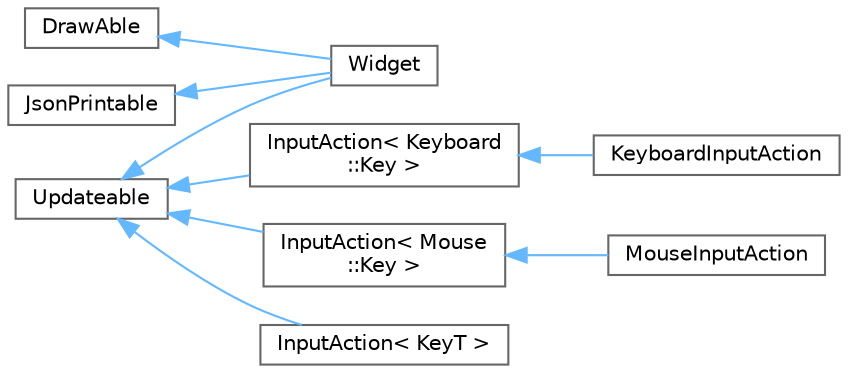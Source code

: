 digraph "Graphical Class Hierarchy"
{
 // LATEX_PDF_SIZE
  bgcolor="transparent";
  edge [fontname=Helvetica,fontsize=10,labelfontname=Helvetica,labelfontsize=10];
  node [fontname=Helvetica,fontsize=10,shape=box,height=0.2,width=0.4];
  rankdir="LR";
  Node0 [id="Node000000",label="DrawAble",height=0.2,width=0.4,color="grey40", fillcolor="white", style="filled",URL="$class_draw_able.html",tooltip=" "];
  Node0 -> Node1 [id="edge1_Node000000_Node000001",dir="back",color="steelblue1",style="solid",tooltip=" "];
  Node1 [id="Node000001",label="Widget",height=0.2,width=0.4,color="grey40", fillcolor="white", style="filled",URL="$class_widget.html",tooltip=" "];
  Node2 [id="Node000002",label="JsonPrintable",height=0.2,width=0.4,color="grey40", fillcolor="white", style="filled",URL="$class_json_printable.html",tooltip=" "];
  Node2 -> Node1 [id="edge2_Node000002_Node000001",dir="back",color="steelblue1",style="solid",tooltip=" "];
  Node3 [id="Node000003",label="Updateable",height=0.2,width=0.4,color="grey40", fillcolor="white", style="filled",URL="$class_updateable.html",tooltip=" "];
  Node3 -> Node4 [id="edge3_Node000003_Node000004",dir="back",color="steelblue1",style="solid",tooltip=" "];
  Node4 [id="Node000004",label="InputAction\< Keyboard\l::Key \>",height=0.2,width=0.4,color="grey40", fillcolor="white", style="filled",URL="$class_input_action.html",tooltip=" "];
  Node4 -> Node5 [id="edge4_Node000004_Node000005",dir="back",color="steelblue1",style="solid",tooltip=" "];
  Node5 [id="Node000005",label="KeyboardInputAction",height=0.2,width=0.4,color="grey40", fillcolor="white", style="filled",URL="$class_keyboard_input_action.html",tooltip=" "];
  Node3 -> Node6 [id="edge5_Node000003_Node000006",dir="back",color="steelblue1",style="solid",tooltip=" "];
  Node6 [id="Node000006",label="InputAction\< Mouse\l::Key \>",height=0.2,width=0.4,color="grey40", fillcolor="white", style="filled",URL="$class_input_action.html",tooltip=" "];
  Node6 -> Node7 [id="edge6_Node000006_Node000007",dir="back",color="steelblue1",style="solid",tooltip=" "];
  Node7 [id="Node000007",label="MouseInputAction",height=0.2,width=0.4,color="grey40", fillcolor="white", style="filled",URL="$class_mouse_input_action.html",tooltip=" "];
  Node3 -> Node8 [id="edge7_Node000003_Node000008",dir="back",color="steelblue1",style="solid",tooltip=" "];
  Node8 [id="Node000008",label="InputAction\< KeyT \>",height=0.2,width=0.4,color="grey40", fillcolor="white", style="filled",URL="$class_input_action.html",tooltip=" "];
  Node3 -> Node1 [id="edge8_Node000003_Node000001",dir="back",color="steelblue1",style="solid",tooltip=" "];
}
